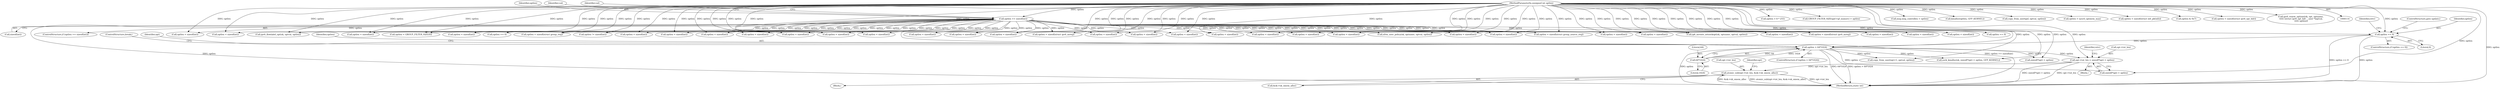 digraph "0_linux_45f6fad84cc305103b28d73482b344d7f5b76f39_11@API" {
"1001085" [label="(Call,opt->tot_len = sizeof(*opt) + optlen)"];
"1000119" [label="(MethodParameterIn,unsigned int optlen)"];
"1001049" [label="(Call,optlen > 64*1024)"];
"1001040" [label="(Call,optlen == 0)"];
"1000152" [label="(Call,optlen >= sizeof(int))"];
"1001051" [label="(Call,64*1024)"];
"1001152" [label="(Call,atomic_sub(opt->tot_len, &sk->sk_omem_alloc))"];
"1000723" [label="(Call,optlen < sizeof(int))"];
"1001859" [label="(Call,optlen < sizeof(int))"];
"1001897" [label="(Call,xfrm_user_policy(sk, optname, optval, optlen))"];
"1000509" [label="(Call,optlen < sizeof(int))"];
"1001095" [label="(Identifier,retv)"];
"1001057" [label="(Call,sock_kmalloc(sk, sizeof(*opt) + optlen, GFP_KERNEL))"];
"1000469" [label="(Call,optlen < sizeof(int))"];
"1000449" [label="(Call,optlen < sizeof(int))"];
"1001487" [label="(Call,optlen < sizeof(struct group_req))"];
"1001048" [label="(ControlStructure,if (optlen > 64*1024))"];
"1000829" [label="(Call,optlen > 8 * 255)"];
"1001089" [label="(Call,sizeof(*opt) + optlen)"];
"1001054" [label="(ControlStructure,break;)"];
"1001152" [label="(Call,atomic_sub(opt->tot_len, &sk->sk_omem_alloc))"];
"1001051" [label="(Call,64*1024)"];
"1000948" [label="(Call,optlen == 0)"];
"1001043" [label="(ControlStructure,goto update;)"];
"1000154" [label="(Call,sizeof(int))"];
"1001056" [label="(Identifier,opt)"];
"1000153" [label="(Identifier,optlen)"];
"1000703" [label="(Call,optlen < sizeof(int))"];
"1001039" [label="(ControlStructure,if (optlen == 0))"];
"1000683" [label="(Call,optlen < sizeof(int))"];
"1001257" [label="(Call,optlen != sizeof(int))"];
"1001835" [label="(Call,optlen < sizeof(int))"];
"1001165" [label="(Call,optlen < sizeof(int))"];
"1000179" [label="(Call,ip6_mroute_setsockopt(sk, optname, optval, optlen))"];
"1001687" [label="(Call,optlen < GROUP_FILTER_SIZE(0))"];
"1001750" [label="(Call,GROUP_FILTER_SIZE(gsf->gf_numsrc) > optlen)"];
"1000569" [label="(Call,optlen < sizeof(int))"];
"1001106" [label="(Call,msg.msg_controllen = optlen)"];
"1001704" [label="(Call,kmalloc(optlen, GFP_KERNEL))"];
"1001040" [label="(Call,optlen == 0)"];
"1001721" [label="(Call,copy_from_user(gsf, optval, optlen))"];
"1000159" [label="(Identifier,val)"];
"1001693" [label="(Call,optlen > sysctl_optmem_max)"];
"1001011" [label="(Block,)"];
"1001153" [label="(Call,opt->tot_len)"];
"1000589" [label="(Call,optlen < sizeof(int))"];
"1000765" [label="(Call,optlen < sizeof(int))"];
"1000807" [label="(Call,optlen == 0)"];
"1000529" [label="(Call,optlen < sizeof(int))"];
"1001876" [label="(Call,ipv6_flowlabel_opt(sk, optval, optlen))"];
"1001041" [label="(Identifier,optlen)"];
"1000151" [label="(ControlStructure,if (optlen >= sizeof(int)))"];
"1001086" [label="(Call,opt->tot_len)"];
"1001326" [label="(Call,optlen < sizeof(int))"];
"1002065" [label="(MethodReturn,static int)"];
"1000629" [label="(Call,optlen < sizeof(int))"];
"1001049" [label="(Call,optlen > 64*1024)"];
"1001376" [label="(Call,optlen < sizeof(struct ipv6_mreq))"];
"1000489" [label="(Call,optlen < sizeof(int))"];
"1001050" [label="(Identifier,optlen)"];
"1002006" [label="(Call,optlen < sizeof(int))"];
"1001436" [label="(Call,optlen < sizeof(struct ipv6_mreq))"];
"1000955" [label="(Call,optlen < sizeof(struct in6_pktinfo))"];
"1001198" [label="(Call,optlen < sizeof(int))"];
"1000609" [label="(Call,optlen < sizeof(int))"];
"1000429" [label="(Call,optlen < sizeof(int))"];
"1000549" [label="(Call,optlen < sizeof(int))"];
"1001099" [label="(Call,copy_from_user(opt+1, optval, optlen))"];
"1001161" [label="(Identifier,opt)"];
"1000826" [label="(Call,optlen & 0x7)"];
"1001787" [label="(Call,optlen < sizeof(int))"];
"1001052" [label="(Literal,64)"];
"1001059" [label="(Call,sizeof(*opt) + optlen)"];
"1001774" [label="(Call,optlen < sizeof(int))"];
"1001156" [label="(Call,&sk->sk_omem_alloc)"];
"1001230" [label="(Call,optlen < sizeof(int))"];
"1000194" [label="(Call,optlen < sizeof(int))"];
"1001563" [label="(Call,optlen < sizeof(struct group_source_req))"];
"1000649" [label="(Call,optlen < sizeof(int))"];
"1000119" [label="(MethodParameterIn,unsigned int optlen)"];
"1001042" [label="(Literal,0)"];
"1001914" [label="(Call,optlen < sizeof(int))"];
"1001812" [label="(Call,optlen < sizeof(int))"];
"1000821" [label="(Call,optlen < sizeof(struct ipv6_opt_hdr))"];
"1000168" [label="(Identifier,val)"];
"1000152" [label="(Call,optlen >= sizeof(int))"];
"1001151" [label="(Block,)"];
"1001053" [label="(Literal,1024)"];
"1000782" [label="(Call,optlen < sizeof(int))"];
"1000861" [label="(Call,ipv6_renew_options(sk, opt, optname,\n \t\t\t\t\t (struct ipv6_opt_hdr __user *)optval,\n \t\t\t\t\t optlen))"];
"1001045" [label="(Identifier,retv)"];
"1001085" [label="(Call,opt->tot_len = sizeof(*opt) + optlen)"];
"1001085" -> "1001011"  [label="AST: "];
"1001085" -> "1001089"  [label="CFG: "];
"1001086" -> "1001085"  [label="AST: "];
"1001089" -> "1001085"  [label="AST: "];
"1001095" -> "1001085"  [label="CFG: "];
"1001085" -> "1002065"  [label="DDG: opt->tot_len"];
"1001085" -> "1002065"  [label="DDG: sizeof(*opt) + optlen"];
"1000119" -> "1001085"  [label="DDG: optlen"];
"1001049" -> "1001085"  [label="DDG: optlen"];
"1001085" -> "1001152"  [label="DDG: opt->tot_len"];
"1000119" -> "1000114"  [label="AST: "];
"1000119" -> "1002065"  [label="DDG: optlen"];
"1000119" -> "1000152"  [label="DDG: optlen"];
"1000119" -> "1000179"  [label="DDG: optlen"];
"1000119" -> "1000194"  [label="DDG: optlen"];
"1000119" -> "1000429"  [label="DDG: optlen"];
"1000119" -> "1000449"  [label="DDG: optlen"];
"1000119" -> "1000469"  [label="DDG: optlen"];
"1000119" -> "1000489"  [label="DDG: optlen"];
"1000119" -> "1000509"  [label="DDG: optlen"];
"1000119" -> "1000529"  [label="DDG: optlen"];
"1000119" -> "1000549"  [label="DDG: optlen"];
"1000119" -> "1000569"  [label="DDG: optlen"];
"1000119" -> "1000589"  [label="DDG: optlen"];
"1000119" -> "1000609"  [label="DDG: optlen"];
"1000119" -> "1000629"  [label="DDG: optlen"];
"1000119" -> "1000649"  [label="DDG: optlen"];
"1000119" -> "1000683"  [label="DDG: optlen"];
"1000119" -> "1000703"  [label="DDG: optlen"];
"1000119" -> "1000723"  [label="DDG: optlen"];
"1000119" -> "1000765"  [label="DDG: optlen"];
"1000119" -> "1000782"  [label="DDG: optlen"];
"1000119" -> "1000807"  [label="DDG: optlen"];
"1000119" -> "1000821"  [label="DDG: optlen"];
"1000119" -> "1000826"  [label="DDG: optlen"];
"1000119" -> "1000829"  [label="DDG: optlen"];
"1000119" -> "1000861"  [label="DDG: optlen"];
"1000119" -> "1000948"  [label="DDG: optlen"];
"1000119" -> "1000955"  [label="DDG: optlen"];
"1000119" -> "1001040"  [label="DDG: optlen"];
"1000119" -> "1001049"  [label="DDG: optlen"];
"1000119" -> "1001057"  [label="DDG: optlen"];
"1000119" -> "1001059"  [label="DDG: optlen"];
"1000119" -> "1001089"  [label="DDG: optlen"];
"1000119" -> "1001099"  [label="DDG: optlen"];
"1000119" -> "1001106"  [label="DDG: optlen"];
"1000119" -> "1001165"  [label="DDG: optlen"];
"1000119" -> "1001198"  [label="DDG: optlen"];
"1000119" -> "1001230"  [label="DDG: optlen"];
"1000119" -> "1001257"  [label="DDG: optlen"];
"1000119" -> "1001326"  [label="DDG: optlen"];
"1000119" -> "1001376"  [label="DDG: optlen"];
"1000119" -> "1001436"  [label="DDG: optlen"];
"1000119" -> "1001487"  [label="DDG: optlen"];
"1000119" -> "1001563"  [label="DDG: optlen"];
"1000119" -> "1001687"  [label="DDG: optlen"];
"1000119" -> "1001693"  [label="DDG: optlen"];
"1000119" -> "1001704"  [label="DDG: optlen"];
"1000119" -> "1001721"  [label="DDG: optlen"];
"1000119" -> "1001750"  [label="DDG: optlen"];
"1000119" -> "1001774"  [label="DDG: optlen"];
"1000119" -> "1001787"  [label="DDG: optlen"];
"1000119" -> "1001812"  [label="DDG: optlen"];
"1000119" -> "1001835"  [label="DDG: optlen"];
"1000119" -> "1001859"  [label="DDG: optlen"];
"1000119" -> "1001876"  [label="DDG: optlen"];
"1000119" -> "1001897"  [label="DDG: optlen"];
"1000119" -> "1001914"  [label="DDG: optlen"];
"1000119" -> "1002006"  [label="DDG: optlen"];
"1001049" -> "1001048"  [label="AST: "];
"1001049" -> "1001051"  [label="CFG: "];
"1001050" -> "1001049"  [label="AST: "];
"1001051" -> "1001049"  [label="AST: "];
"1001054" -> "1001049"  [label="CFG: "];
"1001056" -> "1001049"  [label="CFG: "];
"1001049" -> "1002065"  [label="DDG: 64*1024"];
"1001049" -> "1002065"  [label="DDG: optlen > 64*1024"];
"1001049" -> "1002065"  [label="DDG: optlen"];
"1001040" -> "1001049"  [label="DDG: optlen"];
"1001051" -> "1001049"  [label="DDG: 64"];
"1001051" -> "1001049"  [label="DDG: 1024"];
"1001049" -> "1001057"  [label="DDG: optlen"];
"1001049" -> "1001059"  [label="DDG: optlen"];
"1001049" -> "1001089"  [label="DDG: optlen"];
"1001049" -> "1001099"  [label="DDG: optlen"];
"1001040" -> "1001039"  [label="AST: "];
"1001040" -> "1001042"  [label="CFG: "];
"1001041" -> "1001040"  [label="AST: "];
"1001042" -> "1001040"  [label="AST: "];
"1001043" -> "1001040"  [label="CFG: "];
"1001045" -> "1001040"  [label="CFG: "];
"1001040" -> "1002065"  [label="DDG: optlen"];
"1001040" -> "1002065"  [label="DDG: optlen == 0"];
"1000152" -> "1001040"  [label="DDG: optlen"];
"1000152" -> "1000151"  [label="AST: "];
"1000152" -> "1000154"  [label="CFG: "];
"1000153" -> "1000152"  [label="AST: "];
"1000154" -> "1000152"  [label="AST: "];
"1000159" -> "1000152"  [label="CFG: "];
"1000168" -> "1000152"  [label="CFG: "];
"1000152" -> "1002065"  [label="DDG: optlen >= sizeof(int)"];
"1000152" -> "1002065"  [label="DDG: optlen"];
"1000152" -> "1000179"  [label="DDG: optlen"];
"1000152" -> "1000194"  [label="DDG: optlen"];
"1000152" -> "1000429"  [label="DDG: optlen"];
"1000152" -> "1000449"  [label="DDG: optlen"];
"1000152" -> "1000469"  [label="DDG: optlen"];
"1000152" -> "1000489"  [label="DDG: optlen"];
"1000152" -> "1000509"  [label="DDG: optlen"];
"1000152" -> "1000529"  [label="DDG: optlen"];
"1000152" -> "1000549"  [label="DDG: optlen"];
"1000152" -> "1000569"  [label="DDG: optlen"];
"1000152" -> "1000589"  [label="DDG: optlen"];
"1000152" -> "1000609"  [label="DDG: optlen"];
"1000152" -> "1000629"  [label="DDG: optlen"];
"1000152" -> "1000649"  [label="DDG: optlen"];
"1000152" -> "1000683"  [label="DDG: optlen"];
"1000152" -> "1000703"  [label="DDG: optlen"];
"1000152" -> "1000723"  [label="DDG: optlen"];
"1000152" -> "1000765"  [label="DDG: optlen"];
"1000152" -> "1000782"  [label="DDG: optlen"];
"1000152" -> "1000807"  [label="DDG: optlen"];
"1000152" -> "1000948"  [label="DDG: optlen"];
"1000152" -> "1001165"  [label="DDG: optlen"];
"1000152" -> "1001198"  [label="DDG: optlen"];
"1000152" -> "1001230"  [label="DDG: optlen"];
"1000152" -> "1001257"  [label="DDG: optlen"];
"1000152" -> "1001326"  [label="DDG: optlen"];
"1000152" -> "1001376"  [label="DDG: optlen"];
"1000152" -> "1001436"  [label="DDG: optlen"];
"1000152" -> "1001487"  [label="DDG: optlen"];
"1000152" -> "1001563"  [label="DDG: optlen"];
"1000152" -> "1001687"  [label="DDG: optlen"];
"1000152" -> "1001774"  [label="DDG: optlen"];
"1000152" -> "1001787"  [label="DDG: optlen"];
"1000152" -> "1001812"  [label="DDG: optlen"];
"1000152" -> "1001835"  [label="DDG: optlen"];
"1000152" -> "1001859"  [label="DDG: optlen"];
"1000152" -> "1001876"  [label="DDG: optlen"];
"1000152" -> "1001897"  [label="DDG: optlen"];
"1000152" -> "1001914"  [label="DDG: optlen"];
"1000152" -> "1002006"  [label="DDG: optlen"];
"1001051" -> "1001053"  [label="CFG: "];
"1001052" -> "1001051"  [label="AST: "];
"1001053" -> "1001051"  [label="AST: "];
"1001152" -> "1001151"  [label="AST: "];
"1001152" -> "1001156"  [label="CFG: "];
"1001153" -> "1001152"  [label="AST: "];
"1001156" -> "1001152"  [label="AST: "];
"1001161" -> "1001152"  [label="CFG: "];
"1001152" -> "1002065"  [label="DDG: &sk->sk_omem_alloc"];
"1001152" -> "1002065"  [label="DDG: atomic_sub(opt->tot_len, &sk->sk_omem_alloc)"];
"1001152" -> "1002065"  [label="DDG: opt->tot_len"];
}
